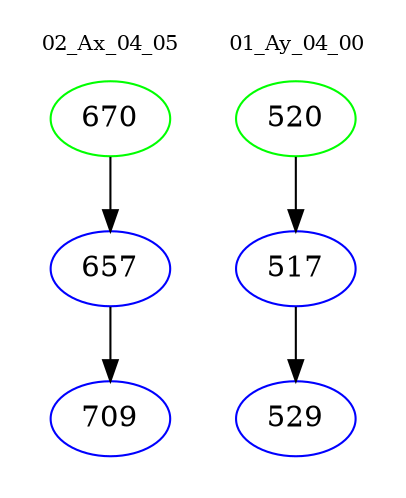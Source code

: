digraph{
subgraph cluster_0 {
color = white
label = "02_Ax_04_05";
fontsize=10;
T0_670 [label="670", color="green"]
T0_670 -> T0_657 [color="black"]
T0_657 [label="657", color="blue"]
T0_657 -> T0_709 [color="black"]
T0_709 [label="709", color="blue"]
}
subgraph cluster_1 {
color = white
label = "01_Ay_04_00";
fontsize=10;
T1_520 [label="520", color="green"]
T1_520 -> T1_517 [color="black"]
T1_517 [label="517", color="blue"]
T1_517 -> T1_529 [color="black"]
T1_529 [label="529", color="blue"]
}
}
